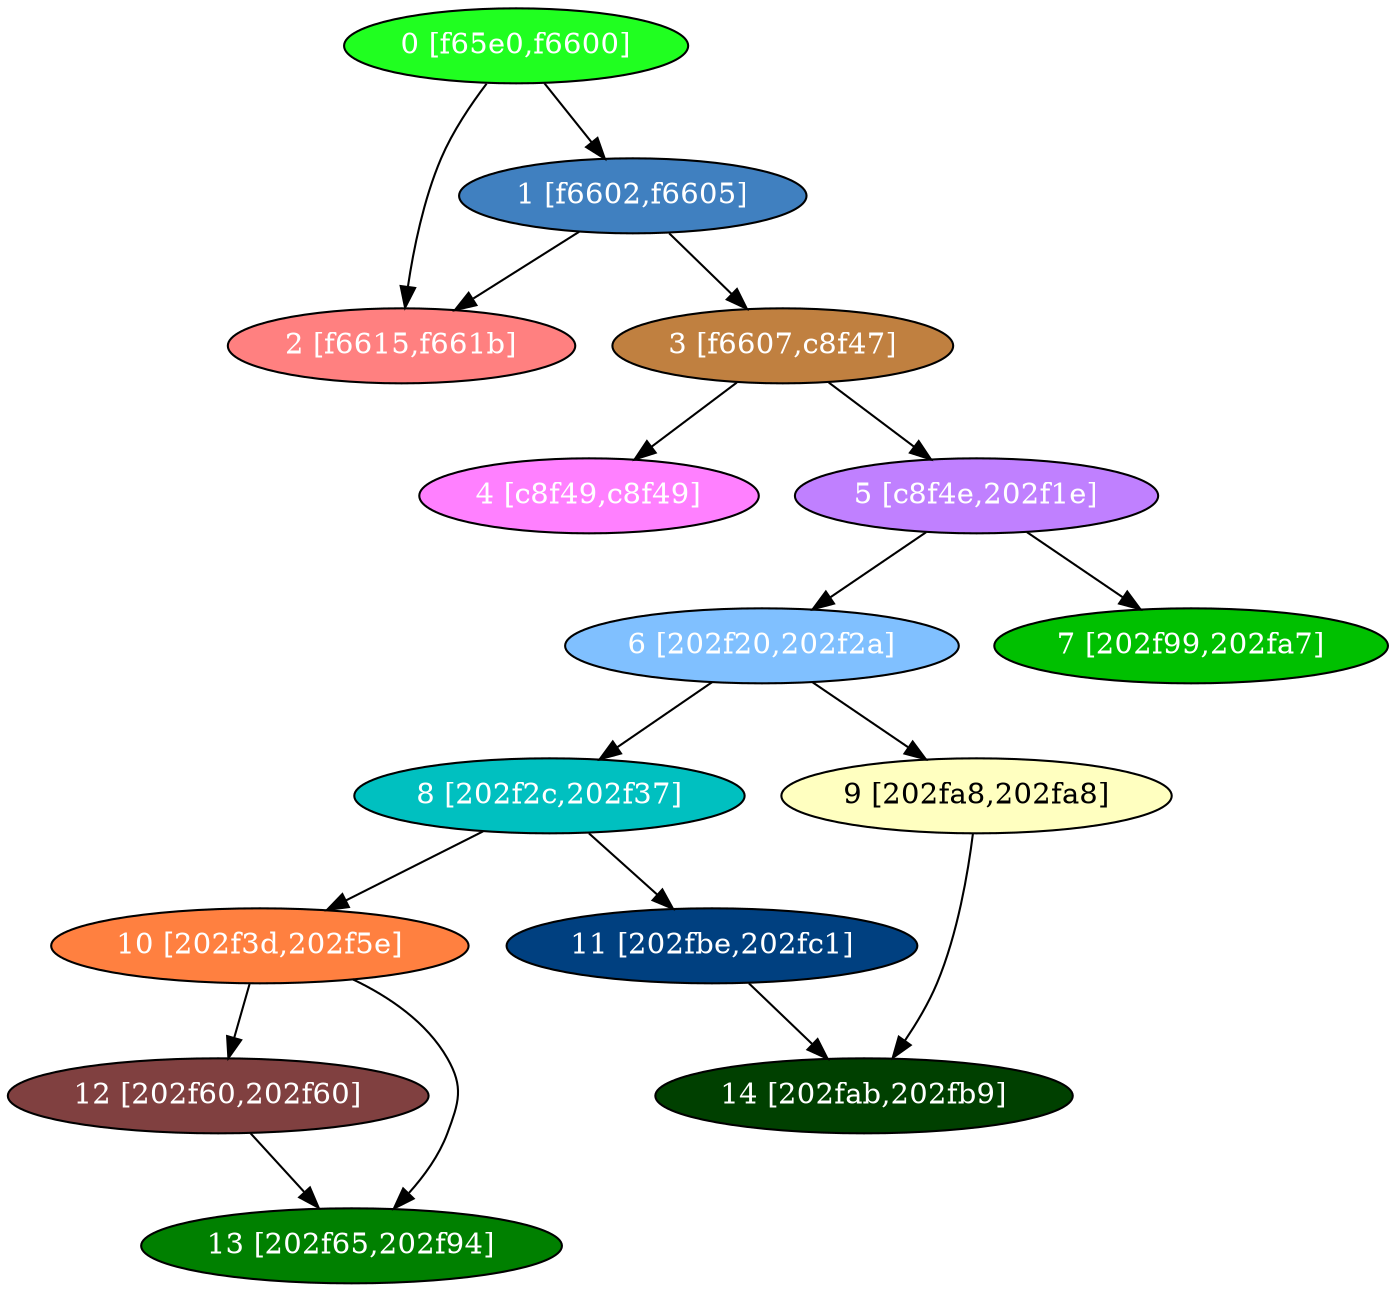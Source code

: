 diGraph libnss3{
	libnss3_0  [style=filled fillcolor="#20FF20" fontcolor="#ffffff" shape=oval label="0 [f65e0,f6600]"]
	libnss3_1  [style=filled fillcolor="#4080C0" fontcolor="#ffffff" shape=oval label="1 [f6602,f6605]"]
	libnss3_2  [style=filled fillcolor="#FF8080" fontcolor="#ffffff" shape=oval label="2 [f6615,f661b]"]
	libnss3_3  [style=filled fillcolor="#C08040" fontcolor="#ffffff" shape=oval label="3 [f6607,c8f47]"]
	libnss3_4  [style=filled fillcolor="#FF80FF" fontcolor="#ffffff" shape=oval label="4 [c8f49,c8f49]"]
	libnss3_5  [style=filled fillcolor="#C080FF" fontcolor="#ffffff" shape=oval label="5 [c8f4e,202f1e]"]
	libnss3_6  [style=filled fillcolor="#80C0FF" fontcolor="#ffffff" shape=oval label="6 [202f20,202f2a]"]
	libnss3_7  [style=filled fillcolor="#00C000" fontcolor="#ffffff" shape=oval label="7 [202f99,202fa7]"]
	libnss3_8  [style=filled fillcolor="#00C0C0" fontcolor="#ffffff" shape=oval label="8 [202f2c,202f37]"]
	libnss3_9  [style=filled fillcolor="#FFFFC0" fontcolor="#000000" shape=oval label="9 [202fa8,202fa8]"]
	libnss3_a  [style=filled fillcolor="#FF8040" fontcolor="#ffffff" shape=oval label="10 [202f3d,202f5e]"]
	libnss3_b  [style=filled fillcolor="#004080" fontcolor="#ffffff" shape=oval label="11 [202fbe,202fc1]"]
	libnss3_c  [style=filled fillcolor="#804040" fontcolor="#ffffff" shape=oval label="12 [202f60,202f60]"]
	libnss3_d  [style=filled fillcolor="#008000" fontcolor="#ffffff" shape=oval label="13 [202f65,202f94]"]
	libnss3_e  [style=filled fillcolor="#004000" fontcolor="#ffffff" shape=oval label="14 [202fab,202fb9]"]

	libnss3_0 -> libnss3_1
	libnss3_0 -> libnss3_2
	libnss3_1 -> libnss3_2
	libnss3_1 -> libnss3_3
	libnss3_3 -> libnss3_4
	libnss3_3 -> libnss3_5
	libnss3_5 -> libnss3_6
	libnss3_5 -> libnss3_7
	libnss3_6 -> libnss3_8
	libnss3_6 -> libnss3_9
	libnss3_8 -> libnss3_a
	libnss3_8 -> libnss3_b
	libnss3_9 -> libnss3_e
	libnss3_a -> libnss3_c
	libnss3_a -> libnss3_d
	libnss3_b -> libnss3_e
	libnss3_c -> libnss3_d
}